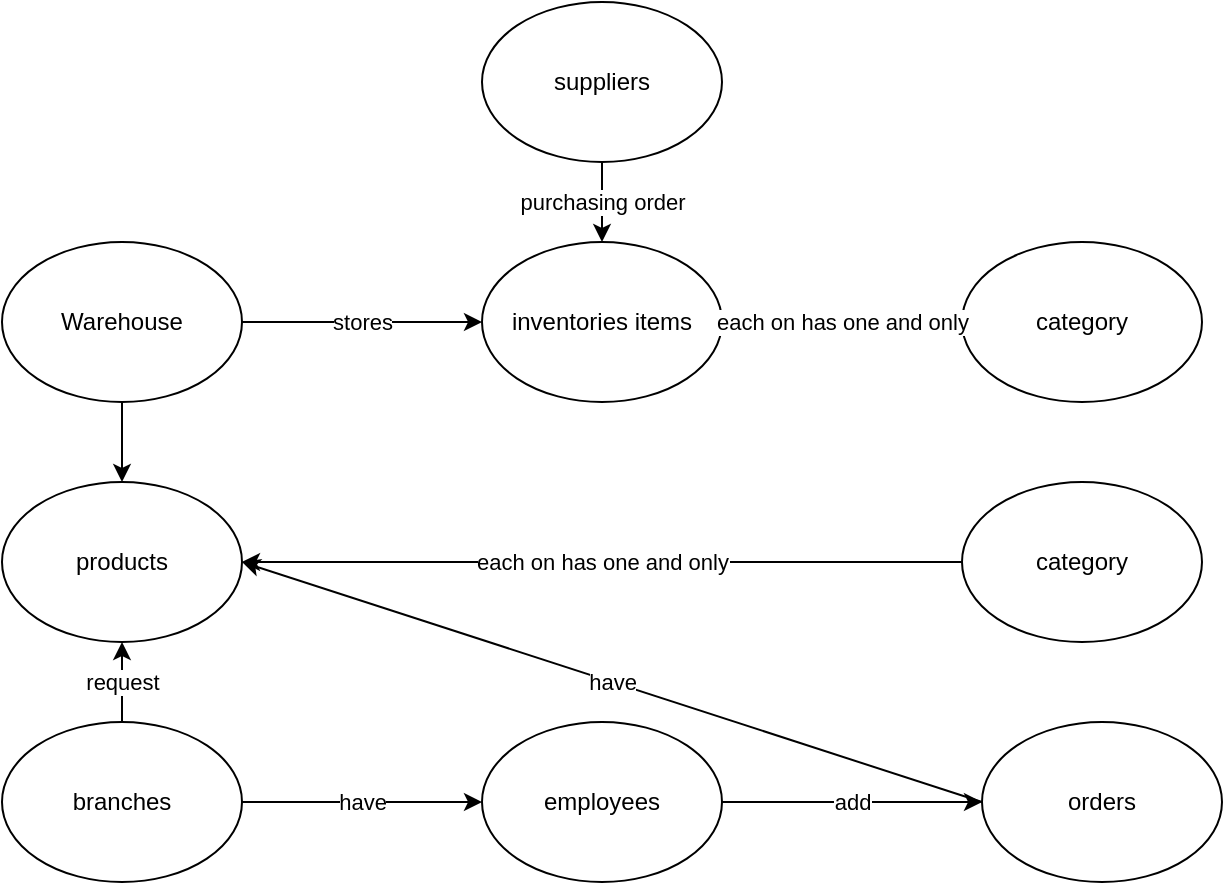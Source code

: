 <mxfile>
    <diagram id="LHqjHX_Qw4fLMDJDPsr-" name="Page-1">
        <mxGraphModel dx="846" dy="614" grid="1" gridSize="10" guides="1" tooltips="1" connect="1" arrows="1" fold="1" page="1" pageScale="1" pageWidth="850" pageHeight="1100" math="0" shadow="0">
            <root>
                <mxCell id="0"/>
                <mxCell id="1" parent="0"/>
                <mxCell id="2" value="Warehouse" style="ellipse;whiteSpace=wrap;html=1;" vertex="1" parent="1">
                    <mxGeometry x="160" y="280" width="120" height="80" as="geometry"/>
                </mxCell>
                <mxCell id="4" value="branches" style="ellipse;whiteSpace=wrap;html=1;" vertex="1" parent="1">
                    <mxGeometry x="160" y="520" width="120" height="80" as="geometry"/>
                </mxCell>
                <mxCell id="5" value="stores" style="endArrow=classic;html=1;exitX=1;exitY=0.5;exitDx=0;exitDy=0;entryX=0;entryY=0.5;entryDx=0;entryDy=0;" edge="1" parent="1" source="2" target="9">
                    <mxGeometry width="50" height="50" relative="1" as="geometry">
                        <mxPoint x="430" y="370" as="sourcePoint"/>
                        <mxPoint x="450" y="340" as="targetPoint"/>
                    </mxGeometry>
                </mxCell>
                <mxCell id="6" value="suppliers" style="ellipse;whiteSpace=wrap;html=1;" vertex="1" parent="1">
                    <mxGeometry x="400" y="160" width="120" height="80" as="geometry"/>
                </mxCell>
                <mxCell id="7" value="purchasing order" style="endArrow=classic;html=1;exitX=0.5;exitY=1;exitDx=0;exitDy=0;entryX=0.5;entryY=0;entryDx=0;entryDy=0;" edge="1" parent="1" source="6" target="9">
                    <mxGeometry width="50" height="50" relative="1" as="geometry">
                        <mxPoint x="640" y="340" as="sourcePoint"/>
                        <mxPoint x="557.093" y="315.214" as="targetPoint"/>
                    </mxGeometry>
                </mxCell>
                <mxCell id="9" value="inventories items" style="ellipse;whiteSpace=wrap;html=1;" vertex="1" parent="1">
                    <mxGeometry x="400" y="280" width="120" height="80" as="geometry"/>
                </mxCell>
                <mxCell id="12" value="category" style="ellipse;whiteSpace=wrap;html=1;" vertex="1" parent="1">
                    <mxGeometry x="640" y="280" width="120" height="80" as="geometry"/>
                </mxCell>
                <mxCell id="13" value="each on has one and only" style="endArrow=classic;html=1;exitX=0;exitY=0.5;exitDx=0;exitDy=0;entryX=1;entryY=0.5;entryDx=0;entryDy=0;" edge="1" parent="1" source="12" target="9">
                    <mxGeometry width="50" height="50" relative="1" as="geometry">
                        <mxPoint x="620" y="310" as="sourcePoint"/>
                        <mxPoint x="570" y="340" as="targetPoint"/>
                    </mxGeometry>
                </mxCell>
                <mxCell id="14" value="request" style="endArrow=classic;html=1;entryX=0.5;entryY=1;entryDx=0;entryDy=0;" edge="1" parent="1" source="4" target="21">
                    <mxGeometry width="50" height="50" relative="1" as="geometry">
                        <mxPoint x="220" y="460" as="sourcePoint"/>
                        <mxPoint x="270" y="410" as="targetPoint"/>
                    </mxGeometry>
                </mxCell>
                <mxCell id="15" value="orders" style="ellipse;whiteSpace=wrap;html=1;" vertex="1" parent="1">
                    <mxGeometry x="650" y="520" width="120" height="80" as="geometry"/>
                </mxCell>
                <mxCell id="16" value="have" style="endArrow=classic;html=1;exitX=0;exitY=0.5;exitDx=0;exitDy=0;entryX=1;entryY=0.5;entryDx=0;entryDy=0;" edge="1" parent="1" source="15" target="21">
                    <mxGeometry width="50" height="50" relative="1" as="geometry">
                        <mxPoint x="470" y="590" as="sourcePoint"/>
                        <mxPoint x="520" y="540" as="targetPoint"/>
                    </mxGeometry>
                </mxCell>
                <mxCell id="17" value="employees" style="ellipse;whiteSpace=wrap;html=1;" vertex="1" parent="1">
                    <mxGeometry x="400" y="520" width="120" height="80" as="geometry"/>
                </mxCell>
                <mxCell id="19" value="have" style="endArrow=classic;html=1;exitX=1;exitY=0.5;exitDx=0;exitDy=0;entryX=0;entryY=0.5;entryDx=0;entryDy=0;" edge="1" parent="1" source="4" target="17">
                    <mxGeometry width="50" height="50" relative="1" as="geometry">
                        <mxPoint x="270" y="680" as="sourcePoint"/>
                        <mxPoint x="320" y="630" as="targetPoint"/>
                    </mxGeometry>
                </mxCell>
                <mxCell id="20" value="add" style="endArrow=classic;html=1;exitX=1;exitY=0.5;exitDx=0;exitDy=0;entryX=0;entryY=0.5;entryDx=0;entryDy=0;" edge="1" parent="1" source="17" target="15">
                    <mxGeometry width="50" height="50" relative="1" as="geometry">
                        <mxPoint x="560" y="600" as="sourcePoint"/>
                        <mxPoint x="700" y="710" as="targetPoint"/>
                    </mxGeometry>
                </mxCell>
                <mxCell id="21" value="products" style="ellipse;whiteSpace=wrap;html=1;" vertex="1" parent="1">
                    <mxGeometry x="160" y="400" width="120" height="80" as="geometry"/>
                </mxCell>
                <mxCell id="22" value="" style="endArrow=classic;html=1;exitX=0.5;exitY=1;exitDx=0;exitDy=0;entryX=0.5;entryY=0;entryDx=0;entryDy=0;" edge="1" parent="1" source="2" target="21">
                    <mxGeometry width="50" height="50" relative="1" as="geometry">
                        <mxPoint x="240" y="330" as="sourcePoint"/>
                        <mxPoint x="360" y="390" as="targetPoint"/>
                    </mxGeometry>
                </mxCell>
                <mxCell id="25" value="category" style="ellipse;whiteSpace=wrap;html=1;" vertex="1" parent="1">
                    <mxGeometry x="640" y="400" width="120" height="80" as="geometry"/>
                </mxCell>
                <mxCell id="26" value="each on has one and only" style="endArrow=classic;html=1;exitX=0;exitY=0.5;exitDx=0;exitDy=0;entryX=1;entryY=0.5;entryDx=0;entryDy=0;" edge="1" parent="1" source="25" target="21">
                    <mxGeometry width="50" height="50" relative="1" as="geometry">
                        <mxPoint x="680" y="330" as="sourcePoint"/>
                        <mxPoint x="530" y="330" as="targetPoint"/>
                    </mxGeometry>
                </mxCell>
            </root>
        </mxGraphModel>
    </diagram>
</mxfile>